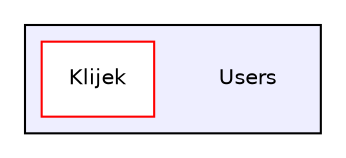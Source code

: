 digraph "C:/Users" {
  compound=true
  node [ fontsize="10", fontname="Helvetica"];
  edge [ labelfontsize="10", labelfontname="Helvetica"];
  subgraph clusterdir_d522931ffa1371640980b621734a4381 {
    graph [ bgcolor="#eeeeff", pencolor="black", label="" URL="dir_d522931ffa1371640980b621734a4381.html"];
    dir_d522931ffa1371640980b621734a4381 [shape=plaintext label="Users"];
    dir_f2840eca8a3d7b085562f6671631a968 [shape=box label="Klijek" color="red" fillcolor="white" style="filled" URL="dir_f2840eca8a3d7b085562f6671631a968.html"];
  }
}
